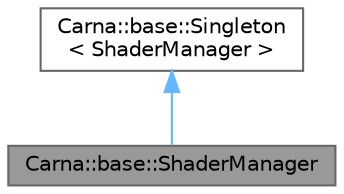 digraph "Carna::base::ShaderManager"
{
 // LATEX_PDF_SIZE
  bgcolor="transparent";
  edge [fontname=Helvetica,fontsize=10,labelfontname=Helvetica,labelfontsize=10];
  node [fontname=Helvetica,fontsize=10,shape=box,height=0.2,width=0.4];
  Node1 [id="Node000001",label="Carna::base::ShaderManager",height=0.2,width=0.4,color="gray40", fillcolor="grey60", style="filled", fontcolor="black",tooltip="Ensures that each shader is built just once and not each time someone requests it."];
  Node2 -> Node1 [id="edge1_Node000001_Node000002",dir="back",color="steelblue1",style="solid",tooltip=" "];
  Node2 [id="Node000002",label="Carna::base::Singleton\l\< ShaderManager \>",height=0.2,width=0.4,color="gray40", fillcolor="white", style="filled",URL="$classCarna_1_1base_1_1Singleton.html",tooltip=" "];
}
